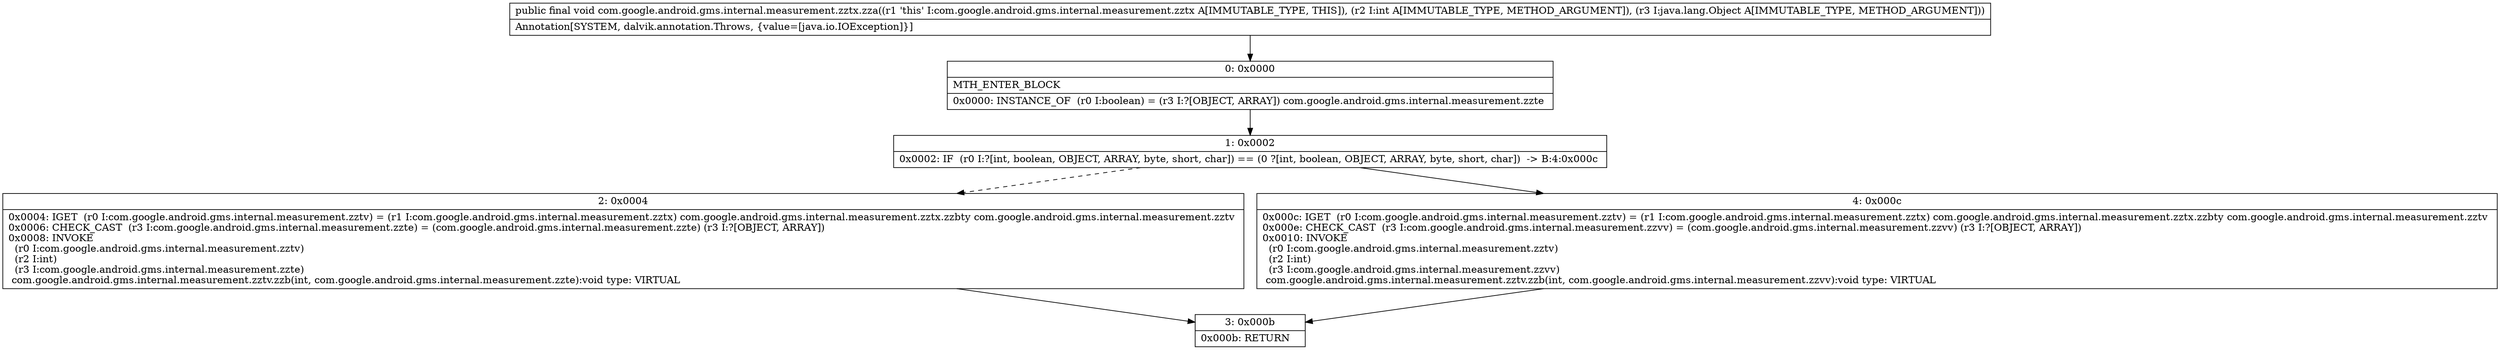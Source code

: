 digraph "CFG forcom.google.android.gms.internal.measurement.zztx.zza(ILjava\/lang\/Object;)V" {
Node_0 [shape=record,label="{0\:\ 0x0000|MTH_ENTER_BLOCK\l|0x0000: INSTANCE_OF  (r0 I:boolean) = (r3 I:?[OBJECT, ARRAY]) com.google.android.gms.internal.measurement.zzte \l}"];
Node_1 [shape=record,label="{1\:\ 0x0002|0x0002: IF  (r0 I:?[int, boolean, OBJECT, ARRAY, byte, short, char]) == (0 ?[int, boolean, OBJECT, ARRAY, byte, short, char])  \-\> B:4:0x000c \l}"];
Node_2 [shape=record,label="{2\:\ 0x0004|0x0004: IGET  (r0 I:com.google.android.gms.internal.measurement.zztv) = (r1 I:com.google.android.gms.internal.measurement.zztx) com.google.android.gms.internal.measurement.zztx.zzbty com.google.android.gms.internal.measurement.zztv \l0x0006: CHECK_CAST  (r3 I:com.google.android.gms.internal.measurement.zzte) = (com.google.android.gms.internal.measurement.zzte) (r3 I:?[OBJECT, ARRAY]) \l0x0008: INVOKE  \l  (r0 I:com.google.android.gms.internal.measurement.zztv)\l  (r2 I:int)\l  (r3 I:com.google.android.gms.internal.measurement.zzte)\l com.google.android.gms.internal.measurement.zztv.zzb(int, com.google.android.gms.internal.measurement.zzte):void type: VIRTUAL \l}"];
Node_3 [shape=record,label="{3\:\ 0x000b|0x000b: RETURN   \l}"];
Node_4 [shape=record,label="{4\:\ 0x000c|0x000c: IGET  (r0 I:com.google.android.gms.internal.measurement.zztv) = (r1 I:com.google.android.gms.internal.measurement.zztx) com.google.android.gms.internal.measurement.zztx.zzbty com.google.android.gms.internal.measurement.zztv \l0x000e: CHECK_CAST  (r3 I:com.google.android.gms.internal.measurement.zzvv) = (com.google.android.gms.internal.measurement.zzvv) (r3 I:?[OBJECT, ARRAY]) \l0x0010: INVOKE  \l  (r0 I:com.google.android.gms.internal.measurement.zztv)\l  (r2 I:int)\l  (r3 I:com.google.android.gms.internal.measurement.zzvv)\l com.google.android.gms.internal.measurement.zztv.zzb(int, com.google.android.gms.internal.measurement.zzvv):void type: VIRTUAL \l}"];
MethodNode[shape=record,label="{public final void com.google.android.gms.internal.measurement.zztx.zza((r1 'this' I:com.google.android.gms.internal.measurement.zztx A[IMMUTABLE_TYPE, THIS]), (r2 I:int A[IMMUTABLE_TYPE, METHOD_ARGUMENT]), (r3 I:java.lang.Object A[IMMUTABLE_TYPE, METHOD_ARGUMENT]))  | Annotation[SYSTEM, dalvik.annotation.Throws, \{value=[java.io.IOException]\}]\l}"];
MethodNode -> Node_0;
Node_0 -> Node_1;
Node_1 -> Node_2[style=dashed];
Node_1 -> Node_4;
Node_2 -> Node_3;
Node_4 -> Node_3;
}

